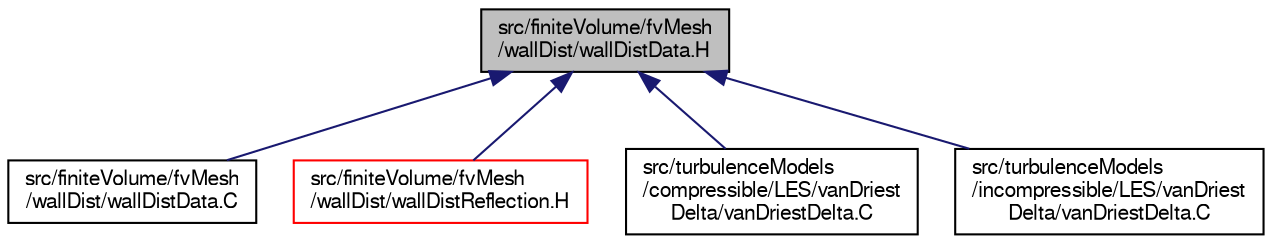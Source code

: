 digraph "src/finiteVolume/fvMesh/wallDist/wallDistData.H"
{
  bgcolor="transparent";
  edge [fontname="FreeSans",fontsize="10",labelfontname="FreeSans",labelfontsize="10"];
  node [fontname="FreeSans",fontsize="10",shape=record];
  Node301 [label="src/finiteVolume/fvMesh\l/wallDist/wallDistData.H",height=0.2,width=0.4,color="black", fillcolor="grey75", style="filled", fontcolor="black"];
  Node301 -> Node302 [dir="back",color="midnightblue",fontsize="10",style="solid",fontname="FreeSans"];
  Node302 [label="src/finiteVolume/fvMesh\l/wallDist/wallDistData.C",height=0.2,width=0.4,color="black",URL="$a03740.html"];
  Node301 -> Node303 [dir="back",color="midnightblue",fontsize="10",style="solid",fontname="FreeSans"];
  Node303 [label="src/finiteVolume/fvMesh\l/wallDist/wallDistReflection.H",height=0.2,width=0.4,color="red",URL="$a03749.html"];
  Node301 -> Node310 [dir="back",color="midnightblue",fontsize="10",style="solid",fontname="FreeSans"];
  Node310 [label="src/turbulenceModels\l/compressible/LES/vanDriest\lDelta/vanDriestDelta.C",height=0.2,width=0.4,color="black",URL="$a39899.html"];
  Node301 -> Node311 [dir="back",color="midnightblue",fontsize="10",style="solid",fontname="FreeSans"];
  Node311 [label="src/turbulenceModels\l/incompressible/LES/vanDriest\lDelta/vanDriestDelta.C",height=0.2,width=0.4,color="black",URL="$a39902.html"];
}
